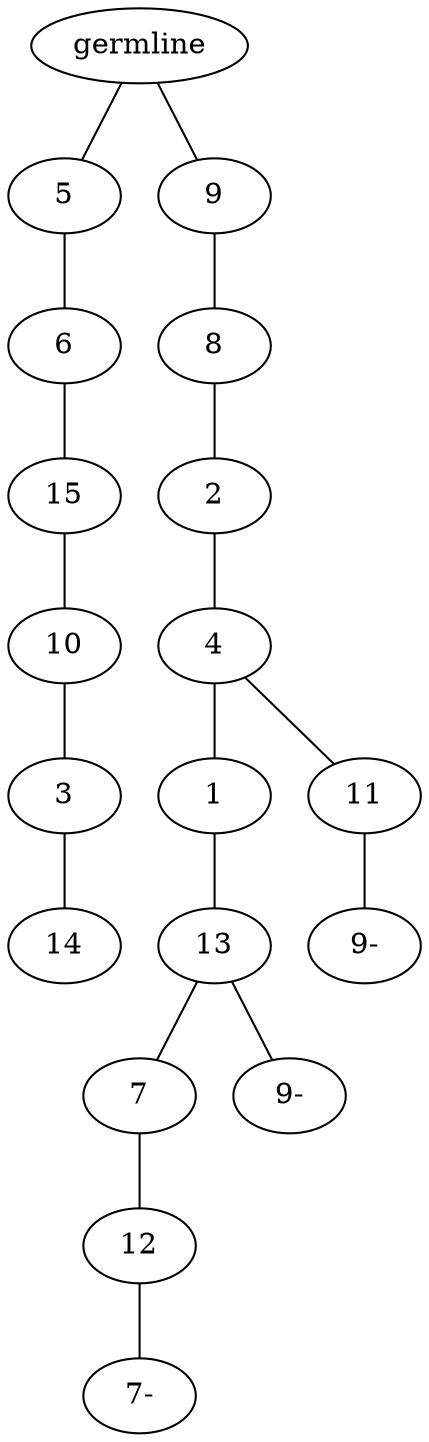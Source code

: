 graph tree {
    "139897914407040" [label="germline"];
    "139897914548576" [label="5"];
    "139897914551600" [label="6"];
    "139897915967472" [label="15"];
    "139897915969152" [label="10"];
    "139897915968576" [label="3"];
    "139897915966272" [label="14"];
    "139897914551456" [label="9"];
    "139897915966224" [label="8"];
    "139897915968192" [label="2"];
    "139897915967952" [label="4"];
    "139897915966896" [label="1"];
    "139897915968672" [label="13"];
    "139897910457968" [label="7"];
    "139897910457584" [label="12"];
    "139897910456432" [label="7-"];
    "139897910458304" [label="9-"];
    "139897915968480" [label="11"];
    "139897910459456" [label="9-"];
    "139897914407040" -- "139897914548576";
    "139897914407040" -- "139897914551456";
    "139897914548576" -- "139897914551600";
    "139897914551600" -- "139897915967472";
    "139897915967472" -- "139897915969152";
    "139897915969152" -- "139897915968576";
    "139897915968576" -- "139897915966272";
    "139897914551456" -- "139897915966224";
    "139897915966224" -- "139897915968192";
    "139897915968192" -- "139897915967952";
    "139897915967952" -- "139897915966896";
    "139897915967952" -- "139897915968480";
    "139897915966896" -- "139897915968672";
    "139897915968672" -- "139897910457968";
    "139897915968672" -- "139897910458304";
    "139897910457968" -- "139897910457584";
    "139897910457584" -- "139897910456432";
    "139897915968480" -- "139897910459456";
}
